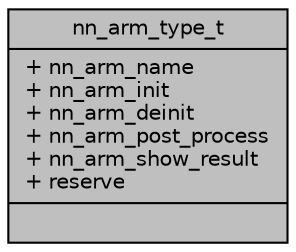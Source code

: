 digraph "nn_arm_type_t"
{
 // INTERACTIVE_SVG=YES
 // LATEX_PDF_SIZE
  bgcolor="transparent";
  edge [fontname="Helvetica",fontsize="10",labelfontname="Helvetica",labelfontsize="10"];
  node [fontname="Helvetica",fontsize="10",shape=record];
  Node1 [label="{nn_arm_type_t\n|+ nn_arm_name\l+ nn_arm_init\l+ nn_arm_deinit\l+ nn_arm_post_process\l+ nn_arm_show_result\l+ reserve\l|}",height=0.2,width=0.4,color="black", fillcolor="grey75", style="filled", fontcolor="black",tooltip="The information of post-processing."];
}
